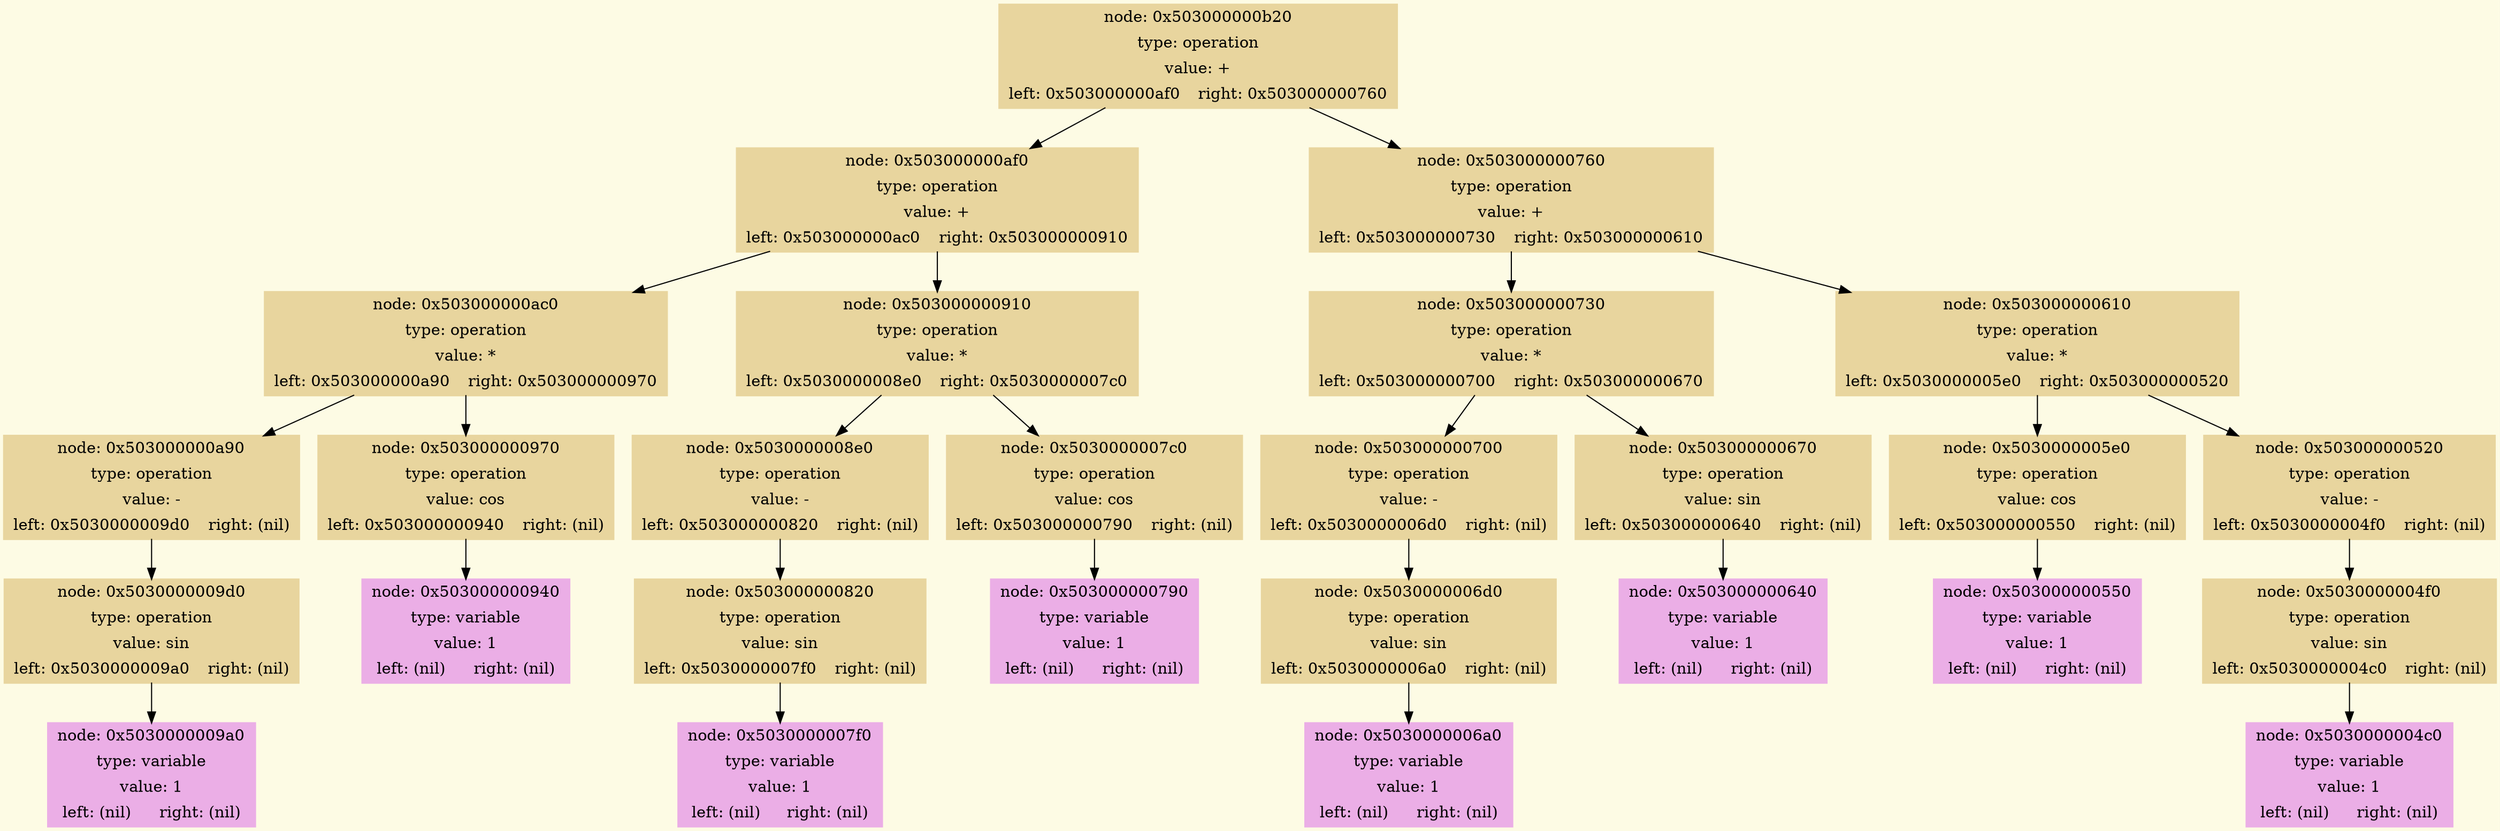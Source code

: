 digraph
{
    rankdir = TB;
    node [shape=record,style = filled,penwidth = 2.5];
    bgcolor = "#FDFBE4";

    node_0x503000000b20 [rank=18446744073709551614,label=" { node: 0x503000000b20 | type: operation | value: + | { left: 0x503000000af0 | right: 0x503000000760 }} ", color = "#E8D59E"];
    node_0x503000000af0 [rank=18446744073709551615,label=" { node: 0x503000000af0 | type: operation | value: + | { left: 0x503000000ac0 | right: 0x503000000910 }} ", color = "#E8D59E"];
    node_0x503000000ac0 [rank=0,label=" { node: 0x503000000ac0 | type: operation | value: * | { left: 0x503000000a90 | right: 0x503000000970 }} ", color = "#E8D59E"];
    node_0x503000000a90 [rank=1,label=" { node: 0x503000000a90 | type: operation | value: - | { left: 0x5030000009d0 | right: (nil) }} ", color = "#E8D59E"];
    node_0x5030000009d0 [rank=2,label=" { node: 0x5030000009d0 | type: operation | value: sin | { left: 0x5030000009a0 | right: (nil) }} ", color = "#E8D59E"];
    node_0x5030000009a0 [rank=3,label=" { node: 0x5030000009a0 | type: variable | value: 1 | { left: (nil) | right: (nil) }} ", color = "#EBAEE6"];
    node_0x503000000970 [rank=1,label=" { node: 0x503000000970 | type: operation | value: cos | { left: 0x503000000940 | right: (nil) }} ", color = "#E8D59E"];
    node_0x503000000940 [rank=2,label=" { node: 0x503000000940 | type: variable | value: 1 | { left: (nil) | right: (nil) }} ", color = "#EBAEE6"];
    node_0x503000000910 [rank=0,label=" { node: 0x503000000910 | type: operation | value: * | { left: 0x5030000008e0 | right: 0x5030000007c0 }} ", color = "#E8D59E"];
    node_0x5030000008e0 [rank=1,label=" { node: 0x5030000008e0 | type: operation | value: - | { left: 0x503000000820 | right: (nil) }} ", color = "#E8D59E"];
    node_0x503000000820 [rank=2,label=" { node: 0x503000000820 | type: operation | value: sin | { left: 0x5030000007f0 | right: (nil) }} ", color = "#E8D59E"];
    node_0x5030000007f0 [rank=3,label=" { node: 0x5030000007f0 | type: variable | value: 1 | { left: (nil) | right: (nil) }} ", color = "#EBAEE6"];
    node_0x5030000007c0 [rank=1,label=" { node: 0x5030000007c0 | type: operation | value: cos | { left: 0x503000000790 | right: (nil) }} ", color = "#E8D59E"];
    node_0x503000000790 [rank=2,label=" { node: 0x503000000790 | type: variable | value: 1 | { left: (nil) | right: (nil) }} ", color = "#EBAEE6"];
    node_0x503000000760 [rank=18446744073709551615,label=" { node: 0x503000000760 | type: operation | value: + | { left: 0x503000000730 | right: 0x503000000610 }} ", color = "#E8D59E"];
    node_0x503000000730 [rank=0,label=" { node: 0x503000000730 | type: operation | value: * | { left: 0x503000000700 | right: 0x503000000670 }} ", color = "#E8D59E"];
    node_0x503000000700 [rank=1,label=" { node: 0x503000000700 | type: operation | value: - | { left: 0x5030000006d0 | right: (nil) }} ", color = "#E8D59E"];
    node_0x5030000006d0 [rank=2,label=" { node: 0x5030000006d0 | type: operation | value: sin | { left: 0x5030000006a0 | right: (nil) }} ", color = "#E8D59E"];
    node_0x5030000006a0 [rank=3,label=" { node: 0x5030000006a0 | type: variable | value: 1 | { left: (nil) | right: (nil) }} ", color = "#EBAEE6"];
    node_0x503000000670 [rank=1,label=" { node: 0x503000000670 | type: operation | value: sin | { left: 0x503000000640 | right: (nil) }} ", color = "#E8D59E"];
    node_0x503000000640 [rank=2,label=" { node: 0x503000000640 | type: variable | value: 1 | { left: (nil) | right: (nil) }} ", color = "#EBAEE6"];
    node_0x503000000610 [rank=0,label=" { node: 0x503000000610 | type: operation | value: * | { left: 0x5030000005e0 | right: 0x503000000520 }} ", color = "#E8D59E"];
    node_0x5030000005e0 [rank=1,label=" { node: 0x5030000005e0 | type: operation | value: cos | { left: 0x503000000550 | right: (nil) }} ", color = "#E8D59E"];
    node_0x503000000550 [rank=2,label=" { node: 0x503000000550 | type: variable | value: 1 | { left: (nil) | right: (nil) }} ", color = "#EBAEE6"];
    node_0x503000000520 [rank=1,label=" { node: 0x503000000520 | type: operation | value: - | { left: 0x5030000004f0 | right: (nil) }} ", color = "#E8D59E"];
    node_0x5030000004f0 [rank=2,label=" { node: 0x5030000004f0 | type: operation | value: sin | { left: 0x5030000004c0 | right: (nil) }} ", color = "#E8D59E"];
    node_0x5030000004c0 [rank=3,label=" { node: 0x5030000004c0 | type: variable | value: 1 | { left: (nil) | right: (nil) }} ", color = "#EBAEE6"];
    node_0x503000000b20 -> node_0x503000000af0 -> node_0x503000000ac0 -> node_0x503000000a90 -> node_0x5030000009d0 -> node_0x5030000009a0 ;
    node_0x503000000ac0 -> node_0x503000000970 -> node_0x503000000940 ;
    node_0x503000000af0 -> node_0x503000000910 -> node_0x5030000008e0 -> node_0x503000000820 -> node_0x5030000007f0 ;
    node_0x503000000910 -> node_0x5030000007c0 -> node_0x503000000790 ;
    node_0x503000000b20 -> node_0x503000000760 -> node_0x503000000730 -> node_0x503000000700 -> node_0x5030000006d0 -> node_0x5030000006a0 ;
    node_0x503000000730 -> node_0x503000000670 -> node_0x503000000640 ;
    node_0x503000000760 -> node_0x503000000610 -> node_0x5030000005e0 -> node_0x503000000550 ;
    node_0x503000000610 -> node_0x503000000520 -> node_0x5030000004f0 -> node_0x5030000004c0 ;
}
